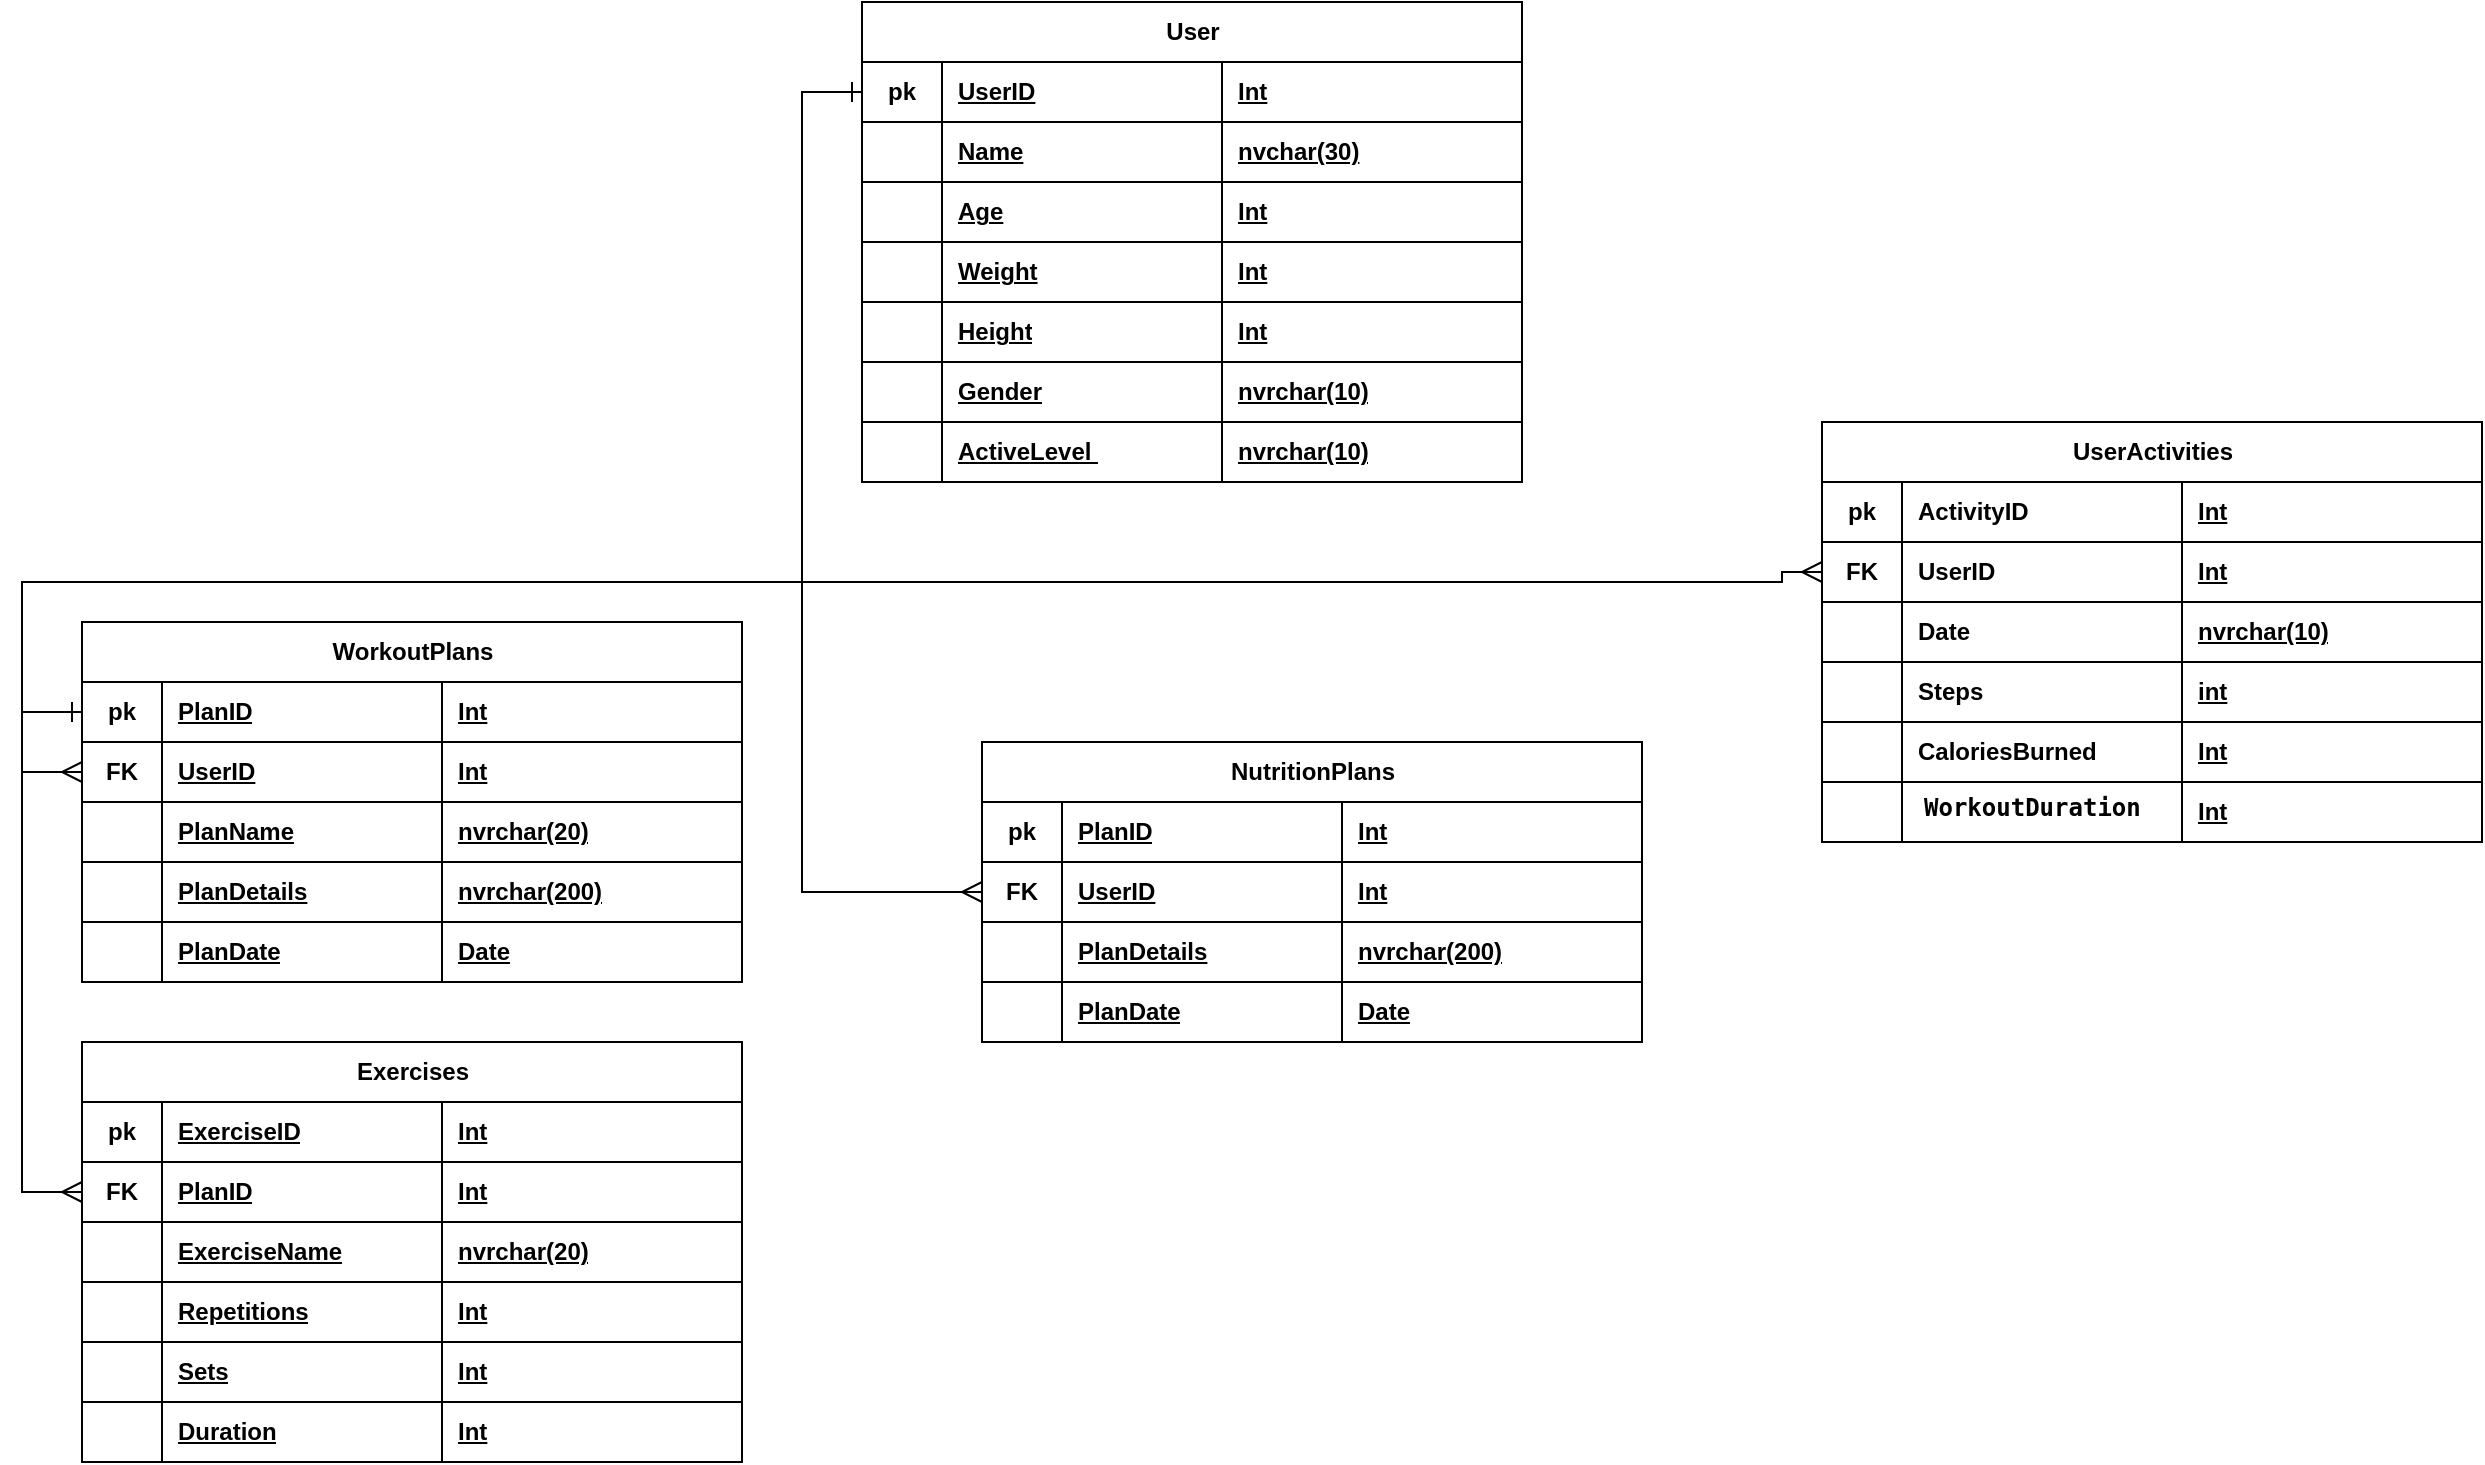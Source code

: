 <mxfile>
    <diagram id="C5RBs43oDa-KdzZeNtuy" name="Page-1">
        <mxGraphModel dx="1456" dy="2211" grid="1" gridSize="10" guides="1" tooltips="1" connect="1" arrows="1" fold="1" page="1" pageScale="1" pageWidth="827" pageHeight="1169" math="0" shadow="0">
            <root>
                <mxCell id="WIyWlLk6GJQsqaUBKTNV-0"/>
                <mxCell id="WIyWlLk6GJQsqaUBKTNV-1" parent="WIyWlLk6GJQsqaUBKTNV-0"/>
                <mxCell id="Eac1GSM68-FfHWnfCQFV-0" value="User" style="shape=table;startSize=30;container=1;collapsible=1;childLayout=tableLayout;fixedRows=1;rowLines=0;fontStyle=1;align=center;resizeLast=1;html=1;" parent="WIyWlLk6GJQsqaUBKTNV-1" vertex="1">
                    <mxGeometry x="510" y="-940" width="330" height="240" as="geometry"/>
                </mxCell>
                <mxCell id="Eac1GSM68-FfHWnfCQFV-1" value="" style="shape=tableRow;horizontal=0;startSize=0;swimlaneHead=0;swimlaneBody=0;fillColor=none;collapsible=0;dropTarget=0;points=[[0,0.5],[1,0.5]];portConstraint=eastwest;top=0;left=0;right=0;bottom=1;" parent="Eac1GSM68-FfHWnfCQFV-0" vertex="1">
                    <mxGeometry y="30" width="330" height="30" as="geometry"/>
                </mxCell>
                <mxCell id="Eac1GSM68-FfHWnfCQFV-2" value="pk" style="shape=partialRectangle;connectable=0;fillColor=none;top=0;left=0;bottom=0;right=0;fontStyle=1;overflow=hidden;whiteSpace=wrap;html=1;" parent="Eac1GSM68-FfHWnfCQFV-1" vertex="1">
                    <mxGeometry width="40.0" height="30" as="geometry">
                        <mxRectangle width="40.0" height="30" as="alternateBounds"/>
                    </mxGeometry>
                </mxCell>
                <mxCell id="Eac1GSM68-FfHWnfCQFV-3" value="UserID" style="shape=partialRectangle;connectable=0;fillColor=none;top=0;left=0;bottom=0;right=0;align=left;spacingLeft=6;fontStyle=5;overflow=hidden;whiteSpace=wrap;html=1;" parent="Eac1GSM68-FfHWnfCQFV-1" vertex="1">
                    <mxGeometry x="40.0" width="140.0" height="30" as="geometry">
                        <mxRectangle width="140.0" height="30" as="alternateBounds"/>
                    </mxGeometry>
                </mxCell>
                <mxCell id="Eac1GSM68-FfHWnfCQFV-4" value="Int" style="shape=partialRectangle;connectable=0;fillColor=none;top=0;left=0;bottom=0;right=0;align=left;spacingLeft=6;fontStyle=5;overflow=hidden;whiteSpace=wrap;html=1;" parent="Eac1GSM68-FfHWnfCQFV-1" vertex="1">
                    <mxGeometry x="180" width="150" height="30" as="geometry">
                        <mxRectangle width="150" height="30" as="alternateBounds"/>
                    </mxGeometry>
                </mxCell>
                <mxCell id="Eac1GSM68-FfHWnfCQFV-5" style="shape=tableRow;horizontal=0;startSize=0;swimlaneHead=0;swimlaneBody=0;fillColor=none;collapsible=0;dropTarget=0;points=[[0,0.5],[1,0.5]];portConstraint=eastwest;top=0;left=0;right=0;bottom=1;" parent="Eac1GSM68-FfHWnfCQFV-0" vertex="1">
                    <mxGeometry y="60" width="330" height="30" as="geometry"/>
                </mxCell>
                <mxCell id="Eac1GSM68-FfHWnfCQFV-6" style="shape=partialRectangle;connectable=0;fillColor=none;top=0;left=0;bottom=0;right=0;fontStyle=1;overflow=hidden;whiteSpace=wrap;html=1;" parent="Eac1GSM68-FfHWnfCQFV-5" vertex="1">
                    <mxGeometry width="40.0" height="30" as="geometry">
                        <mxRectangle width="40.0" height="30" as="alternateBounds"/>
                    </mxGeometry>
                </mxCell>
                <mxCell id="Eac1GSM68-FfHWnfCQFV-7" value="Name" style="shape=partialRectangle;connectable=0;fillColor=none;top=0;left=0;bottom=0;right=0;align=left;spacingLeft=6;fontStyle=5;overflow=hidden;whiteSpace=wrap;html=1;" parent="Eac1GSM68-FfHWnfCQFV-5" vertex="1">
                    <mxGeometry x="40.0" width="140.0" height="30" as="geometry">
                        <mxRectangle width="140.0" height="30" as="alternateBounds"/>
                    </mxGeometry>
                </mxCell>
                <mxCell id="Eac1GSM68-FfHWnfCQFV-8" value="nvchar(30)" style="shape=partialRectangle;connectable=0;fillColor=none;top=0;left=0;bottom=0;right=0;align=left;spacingLeft=6;fontStyle=5;overflow=hidden;whiteSpace=wrap;html=1;" parent="Eac1GSM68-FfHWnfCQFV-5" vertex="1">
                    <mxGeometry x="180" width="150" height="30" as="geometry">
                        <mxRectangle width="150" height="30" as="alternateBounds"/>
                    </mxGeometry>
                </mxCell>
                <mxCell id="Eac1GSM68-FfHWnfCQFV-9" style="shape=tableRow;horizontal=0;startSize=0;swimlaneHead=0;swimlaneBody=0;fillColor=none;collapsible=0;dropTarget=0;points=[[0,0.5],[1,0.5]];portConstraint=eastwest;top=0;left=0;right=0;bottom=1;" parent="Eac1GSM68-FfHWnfCQFV-0" vertex="1">
                    <mxGeometry y="90" width="330" height="30" as="geometry"/>
                </mxCell>
                <mxCell id="Eac1GSM68-FfHWnfCQFV-10" style="shape=partialRectangle;connectable=0;fillColor=none;top=0;left=0;bottom=0;right=0;fontStyle=1;overflow=hidden;whiteSpace=wrap;html=1;" parent="Eac1GSM68-FfHWnfCQFV-9" vertex="1">
                    <mxGeometry width="40.0" height="30" as="geometry">
                        <mxRectangle width="40.0" height="30" as="alternateBounds"/>
                    </mxGeometry>
                </mxCell>
                <mxCell id="Eac1GSM68-FfHWnfCQFV-11" value="Age" style="shape=partialRectangle;connectable=0;fillColor=none;top=0;left=0;bottom=0;right=0;align=left;spacingLeft=6;fontStyle=5;overflow=hidden;whiteSpace=wrap;html=1;" parent="Eac1GSM68-FfHWnfCQFV-9" vertex="1">
                    <mxGeometry x="40.0" width="140.0" height="30" as="geometry">
                        <mxRectangle width="140.0" height="30" as="alternateBounds"/>
                    </mxGeometry>
                </mxCell>
                <mxCell id="Eac1GSM68-FfHWnfCQFV-12" value="Int" style="shape=partialRectangle;connectable=0;fillColor=none;top=0;left=0;bottom=0;right=0;align=left;spacingLeft=6;fontStyle=5;overflow=hidden;whiteSpace=wrap;html=1;" parent="Eac1GSM68-FfHWnfCQFV-9" vertex="1">
                    <mxGeometry x="180" width="150" height="30" as="geometry">
                        <mxRectangle width="150" height="30" as="alternateBounds"/>
                    </mxGeometry>
                </mxCell>
                <mxCell id="Eac1GSM68-FfHWnfCQFV-13" style="shape=tableRow;horizontal=0;startSize=0;swimlaneHead=0;swimlaneBody=0;fillColor=none;collapsible=0;dropTarget=0;points=[[0,0.5],[1,0.5]];portConstraint=eastwest;top=0;left=0;right=0;bottom=1;" parent="Eac1GSM68-FfHWnfCQFV-0" vertex="1">
                    <mxGeometry y="120" width="330" height="30" as="geometry"/>
                </mxCell>
                <mxCell id="Eac1GSM68-FfHWnfCQFV-14" style="shape=partialRectangle;connectable=0;fillColor=none;top=0;left=0;bottom=0;right=0;fontStyle=1;overflow=hidden;whiteSpace=wrap;html=1;" parent="Eac1GSM68-FfHWnfCQFV-13" vertex="1">
                    <mxGeometry width="40.0" height="30" as="geometry">
                        <mxRectangle width="40.0" height="30" as="alternateBounds"/>
                    </mxGeometry>
                </mxCell>
                <mxCell id="Eac1GSM68-FfHWnfCQFV-15" value="Weight" style="shape=partialRectangle;connectable=0;fillColor=none;top=0;left=0;bottom=0;right=0;align=left;spacingLeft=6;fontStyle=5;overflow=hidden;whiteSpace=wrap;html=1;" parent="Eac1GSM68-FfHWnfCQFV-13" vertex="1">
                    <mxGeometry x="40.0" width="140.0" height="30" as="geometry">
                        <mxRectangle width="140.0" height="30" as="alternateBounds"/>
                    </mxGeometry>
                </mxCell>
                <mxCell id="Eac1GSM68-FfHWnfCQFV-16" value="Int" style="shape=partialRectangle;connectable=0;fillColor=none;top=0;left=0;bottom=0;right=0;align=left;spacingLeft=6;fontStyle=5;overflow=hidden;whiteSpace=wrap;html=1;" parent="Eac1GSM68-FfHWnfCQFV-13" vertex="1">
                    <mxGeometry x="180" width="150" height="30" as="geometry">
                        <mxRectangle width="150" height="30" as="alternateBounds"/>
                    </mxGeometry>
                </mxCell>
                <mxCell id="Eac1GSM68-FfHWnfCQFV-17" style="shape=tableRow;horizontal=0;startSize=0;swimlaneHead=0;swimlaneBody=0;fillColor=none;collapsible=0;dropTarget=0;points=[[0,0.5],[1,0.5]];portConstraint=eastwest;top=0;left=0;right=0;bottom=1;" parent="Eac1GSM68-FfHWnfCQFV-0" vertex="1">
                    <mxGeometry y="150" width="330" height="30" as="geometry"/>
                </mxCell>
                <mxCell id="Eac1GSM68-FfHWnfCQFV-18" style="shape=partialRectangle;connectable=0;fillColor=none;top=0;left=0;bottom=0;right=0;fontStyle=1;overflow=hidden;whiteSpace=wrap;html=1;" parent="Eac1GSM68-FfHWnfCQFV-17" vertex="1">
                    <mxGeometry width="40.0" height="30" as="geometry">
                        <mxRectangle width="40.0" height="30" as="alternateBounds"/>
                    </mxGeometry>
                </mxCell>
                <mxCell id="Eac1GSM68-FfHWnfCQFV-19" value="Height" style="shape=partialRectangle;connectable=0;fillColor=none;top=0;left=0;bottom=0;right=0;align=left;spacingLeft=6;fontStyle=5;overflow=hidden;whiteSpace=wrap;html=1;" parent="Eac1GSM68-FfHWnfCQFV-17" vertex="1">
                    <mxGeometry x="40.0" width="140.0" height="30" as="geometry">
                        <mxRectangle width="140.0" height="30" as="alternateBounds"/>
                    </mxGeometry>
                </mxCell>
                <mxCell id="Eac1GSM68-FfHWnfCQFV-20" value="Int" style="shape=partialRectangle;connectable=0;fillColor=none;top=0;left=0;bottom=0;right=0;align=left;spacingLeft=6;fontStyle=5;overflow=hidden;whiteSpace=wrap;html=1;" parent="Eac1GSM68-FfHWnfCQFV-17" vertex="1">
                    <mxGeometry x="180" width="150" height="30" as="geometry">
                        <mxRectangle width="150" height="30" as="alternateBounds"/>
                    </mxGeometry>
                </mxCell>
                <mxCell id="Eac1GSM68-FfHWnfCQFV-21" style="shape=tableRow;horizontal=0;startSize=0;swimlaneHead=0;swimlaneBody=0;fillColor=none;collapsible=0;dropTarget=0;points=[[0,0.5],[1,0.5]];portConstraint=eastwest;top=0;left=0;right=0;bottom=1;" parent="Eac1GSM68-FfHWnfCQFV-0" vertex="1">
                    <mxGeometry y="180" width="330" height="30" as="geometry"/>
                </mxCell>
                <mxCell id="Eac1GSM68-FfHWnfCQFV-22" style="shape=partialRectangle;connectable=0;fillColor=none;top=0;left=0;bottom=0;right=0;fontStyle=1;overflow=hidden;whiteSpace=wrap;html=1;" parent="Eac1GSM68-FfHWnfCQFV-21" vertex="1">
                    <mxGeometry width="40.0" height="30" as="geometry">
                        <mxRectangle width="40.0" height="30" as="alternateBounds"/>
                    </mxGeometry>
                </mxCell>
                <mxCell id="Eac1GSM68-FfHWnfCQFV-23" value="Gender" style="shape=partialRectangle;connectable=0;fillColor=none;top=0;left=0;bottom=0;right=0;align=left;spacingLeft=6;fontStyle=5;overflow=hidden;whiteSpace=wrap;html=1;" parent="Eac1GSM68-FfHWnfCQFV-21" vertex="1">
                    <mxGeometry x="40.0" width="140.0" height="30" as="geometry">
                        <mxRectangle width="140.0" height="30" as="alternateBounds"/>
                    </mxGeometry>
                </mxCell>
                <mxCell id="Eac1GSM68-FfHWnfCQFV-24" value="nvrchar(10)" style="shape=partialRectangle;connectable=0;fillColor=none;top=0;left=0;bottom=0;right=0;align=left;spacingLeft=6;fontStyle=5;overflow=hidden;whiteSpace=wrap;html=1;" parent="Eac1GSM68-FfHWnfCQFV-21" vertex="1">
                    <mxGeometry x="180" width="150" height="30" as="geometry">
                        <mxRectangle width="150" height="30" as="alternateBounds"/>
                    </mxGeometry>
                </mxCell>
                <mxCell id="Eac1GSM68-FfHWnfCQFV-25" style="shape=tableRow;horizontal=0;startSize=0;swimlaneHead=0;swimlaneBody=0;fillColor=none;collapsible=0;dropTarget=0;points=[[0,0.5],[1,0.5]];portConstraint=eastwest;top=0;left=0;right=0;bottom=1;" parent="Eac1GSM68-FfHWnfCQFV-0" vertex="1">
                    <mxGeometry y="210" width="330" height="30" as="geometry"/>
                </mxCell>
                <mxCell id="Eac1GSM68-FfHWnfCQFV-26" style="shape=partialRectangle;connectable=0;fillColor=none;top=0;left=0;bottom=0;right=0;fontStyle=1;overflow=hidden;whiteSpace=wrap;html=1;" parent="Eac1GSM68-FfHWnfCQFV-25" vertex="1">
                    <mxGeometry width="40.0" height="30" as="geometry">
                        <mxRectangle width="40.0" height="30" as="alternateBounds"/>
                    </mxGeometry>
                </mxCell>
                <mxCell id="Eac1GSM68-FfHWnfCQFV-27" value="ActiveLevel&amp;nbsp;" style="shape=partialRectangle;connectable=0;fillColor=none;top=0;left=0;bottom=0;right=0;align=left;spacingLeft=6;fontStyle=5;overflow=hidden;whiteSpace=wrap;html=1;" parent="Eac1GSM68-FfHWnfCQFV-25" vertex="1">
                    <mxGeometry x="40.0" width="140.0" height="30" as="geometry">
                        <mxRectangle width="140.0" height="30" as="alternateBounds"/>
                    </mxGeometry>
                </mxCell>
                <mxCell id="Eac1GSM68-FfHWnfCQFV-28" value="nvrchar(10)" style="shape=partialRectangle;connectable=0;fillColor=none;top=0;left=0;bottom=0;right=0;align=left;spacingLeft=6;fontStyle=5;overflow=hidden;whiteSpace=wrap;html=1;" parent="Eac1GSM68-FfHWnfCQFV-25" vertex="1">
                    <mxGeometry x="180" width="150" height="30" as="geometry">
                        <mxRectangle width="150" height="30" as="alternateBounds"/>
                    </mxGeometry>
                </mxCell>
                <mxCell id="Eac1GSM68-FfHWnfCQFV-29" value="WorkoutPlans" style="shape=table;startSize=30;container=1;collapsible=1;childLayout=tableLayout;fixedRows=1;rowLines=0;fontStyle=1;align=center;resizeLast=1;html=1;" parent="WIyWlLk6GJQsqaUBKTNV-1" vertex="1">
                    <mxGeometry x="120" y="-630" width="330" height="180" as="geometry"/>
                </mxCell>
                <mxCell id="Eac1GSM68-FfHWnfCQFV-30" value="" style="shape=tableRow;horizontal=0;startSize=0;swimlaneHead=0;swimlaneBody=0;fillColor=none;collapsible=0;dropTarget=0;points=[[0,0.5],[1,0.5]];portConstraint=eastwest;top=0;left=0;right=0;bottom=1;" parent="Eac1GSM68-FfHWnfCQFV-29" vertex="1">
                    <mxGeometry y="30" width="330" height="30" as="geometry"/>
                </mxCell>
                <mxCell id="Eac1GSM68-FfHWnfCQFV-31" value="pk" style="shape=partialRectangle;connectable=0;fillColor=none;top=0;left=0;bottom=0;right=0;fontStyle=1;overflow=hidden;whiteSpace=wrap;html=1;" parent="Eac1GSM68-FfHWnfCQFV-30" vertex="1">
                    <mxGeometry width="40.0" height="30" as="geometry">
                        <mxRectangle width="40.0" height="30" as="alternateBounds"/>
                    </mxGeometry>
                </mxCell>
                <mxCell id="Eac1GSM68-FfHWnfCQFV-32" value="PlanID" style="shape=partialRectangle;connectable=0;fillColor=none;top=0;left=0;bottom=0;right=0;align=left;spacingLeft=6;fontStyle=5;overflow=hidden;whiteSpace=wrap;html=1;" parent="Eac1GSM68-FfHWnfCQFV-30" vertex="1">
                    <mxGeometry x="40.0" width="140.0" height="30" as="geometry">
                        <mxRectangle width="140.0" height="30" as="alternateBounds"/>
                    </mxGeometry>
                </mxCell>
                <mxCell id="Eac1GSM68-FfHWnfCQFV-33" value="Int" style="shape=partialRectangle;connectable=0;fillColor=none;top=0;left=0;bottom=0;right=0;align=left;spacingLeft=6;fontStyle=5;overflow=hidden;whiteSpace=wrap;html=1;" parent="Eac1GSM68-FfHWnfCQFV-30" vertex="1">
                    <mxGeometry x="180" width="150" height="30" as="geometry">
                        <mxRectangle width="150" height="30" as="alternateBounds"/>
                    </mxGeometry>
                </mxCell>
                <mxCell id="Eac1GSM68-FfHWnfCQFV-34" style="shape=tableRow;horizontal=0;startSize=0;swimlaneHead=0;swimlaneBody=0;fillColor=none;collapsible=0;dropTarget=0;points=[[0,0.5],[1,0.5]];portConstraint=eastwest;top=0;left=0;right=0;bottom=1;" parent="Eac1GSM68-FfHWnfCQFV-29" vertex="1">
                    <mxGeometry y="60" width="330" height="30" as="geometry"/>
                </mxCell>
                <mxCell id="Eac1GSM68-FfHWnfCQFV-35" value="FK" style="shape=partialRectangle;connectable=0;fillColor=none;top=0;left=0;bottom=0;right=0;fontStyle=1;overflow=hidden;whiteSpace=wrap;html=1;" parent="Eac1GSM68-FfHWnfCQFV-34" vertex="1">
                    <mxGeometry width="40.0" height="30" as="geometry">
                        <mxRectangle width="40.0" height="30" as="alternateBounds"/>
                    </mxGeometry>
                </mxCell>
                <mxCell id="Eac1GSM68-FfHWnfCQFV-36" value="UserID" style="shape=partialRectangle;connectable=0;fillColor=none;top=0;left=0;bottom=0;right=0;align=left;spacingLeft=6;fontStyle=5;overflow=hidden;whiteSpace=wrap;html=1;" parent="Eac1GSM68-FfHWnfCQFV-34" vertex="1">
                    <mxGeometry x="40.0" width="140.0" height="30" as="geometry">
                        <mxRectangle width="140.0" height="30" as="alternateBounds"/>
                    </mxGeometry>
                </mxCell>
                <mxCell id="Eac1GSM68-FfHWnfCQFV-37" value="Int" style="shape=partialRectangle;connectable=0;fillColor=none;top=0;left=0;bottom=0;right=0;align=left;spacingLeft=6;fontStyle=5;overflow=hidden;whiteSpace=wrap;html=1;" parent="Eac1GSM68-FfHWnfCQFV-34" vertex="1">
                    <mxGeometry x="180" width="150" height="30" as="geometry">
                        <mxRectangle width="150" height="30" as="alternateBounds"/>
                    </mxGeometry>
                </mxCell>
                <mxCell id="Eac1GSM68-FfHWnfCQFV-38" style="shape=tableRow;horizontal=0;startSize=0;swimlaneHead=0;swimlaneBody=0;fillColor=none;collapsible=0;dropTarget=0;points=[[0,0.5],[1,0.5]];portConstraint=eastwest;top=0;left=0;right=0;bottom=1;" parent="Eac1GSM68-FfHWnfCQFV-29" vertex="1">
                    <mxGeometry y="90" width="330" height="30" as="geometry"/>
                </mxCell>
                <mxCell id="Eac1GSM68-FfHWnfCQFV-39" style="shape=partialRectangle;connectable=0;fillColor=none;top=0;left=0;bottom=0;right=0;fontStyle=1;overflow=hidden;whiteSpace=wrap;html=1;" parent="Eac1GSM68-FfHWnfCQFV-38" vertex="1">
                    <mxGeometry width="40.0" height="30" as="geometry">
                        <mxRectangle width="40.0" height="30" as="alternateBounds"/>
                    </mxGeometry>
                </mxCell>
                <mxCell id="Eac1GSM68-FfHWnfCQFV-40" value="PlanName" style="shape=partialRectangle;connectable=0;fillColor=none;top=0;left=0;bottom=0;right=0;align=left;spacingLeft=6;fontStyle=5;overflow=hidden;whiteSpace=wrap;html=1;" parent="Eac1GSM68-FfHWnfCQFV-38" vertex="1">
                    <mxGeometry x="40.0" width="140.0" height="30" as="geometry">
                        <mxRectangle width="140.0" height="30" as="alternateBounds"/>
                    </mxGeometry>
                </mxCell>
                <mxCell id="Eac1GSM68-FfHWnfCQFV-41" value="nvrchar(20)" style="shape=partialRectangle;connectable=0;fillColor=none;top=0;left=0;bottom=0;right=0;align=left;spacingLeft=6;fontStyle=5;overflow=hidden;whiteSpace=wrap;html=1;" parent="Eac1GSM68-FfHWnfCQFV-38" vertex="1">
                    <mxGeometry x="180" width="150" height="30" as="geometry">
                        <mxRectangle width="150" height="30" as="alternateBounds"/>
                    </mxGeometry>
                </mxCell>
                <mxCell id="Eac1GSM68-FfHWnfCQFV-42" style="shape=tableRow;horizontal=0;startSize=0;swimlaneHead=0;swimlaneBody=0;fillColor=none;collapsible=0;dropTarget=0;points=[[0,0.5],[1,0.5]];portConstraint=eastwest;top=0;left=0;right=0;bottom=1;" parent="Eac1GSM68-FfHWnfCQFV-29" vertex="1">
                    <mxGeometry y="120" width="330" height="30" as="geometry"/>
                </mxCell>
                <mxCell id="Eac1GSM68-FfHWnfCQFV-43" style="shape=partialRectangle;connectable=0;fillColor=none;top=0;left=0;bottom=0;right=0;fontStyle=1;overflow=hidden;whiteSpace=wrap;html=1;" parent="Eac1GSM68-FfHWnfCQFV-42" vertex="1">
                    <mxGeometry width="40.0" height="30" as="geometry">
                        <mxRectangle width="40.0" height="30" as="alternateBounds"/>
                    </mxGeometry>
                </mxCell>
                <mxCell id="Eac1GSM68-FfHWnfCQFV-44" value="PlanDetails" style="shape=partialRectangle;connectable=0;fillColor=none;top=0;left=0;bottom=0;right=0;align=left;spacingLeft=6;fontStyle=5;overflow=hidden;whiteSpace=wrap;html=1;" parent="Eac1GSM68-FfHWnfCQFV-42" vertex="1">
                    <mxGeometry x="40.0" width="140.0" height="30" as="geometry">
                        <mxRectangle width="140.0" height="30" as="alternateBounds"/>
                    </mxGeometry>
                </mxCell>
                <mxCell id="Eac1GSM68-FfHWnfCQFV-45" value="nvrchar(200)" style="shape=partialRectangle;connectable=0;fillColor=none;top=0;left=0;bottom=0;right=0;align=left;spacingLeft=6;fontStyle=5;overflow=hidden;whiteSpace=wrap;html=1;" parent="Eac1GSM68-FfHWnfCQFV-42" vertex="1">
                    <mxGeometry x="180" width="150" height="30" as="geometry">
                        <mxRectangle width="150" height="30" as="alternateBounds"/>
                    </mxGeometry>
                </mxCell>
                <mxCell id="Eac1GSM68-FfHWnfCQFV-46" style="shape=tableRow;horizontal=0;startSize=0;swimlaneHead=0;swimlaneBody=0;fillColor=none;collapsible=0;dropTarget=0;points=[[0,0.5],[1,0.5]];portConstraint=eastwest;top=0;left=0;right=0;bottom=1;" parent="Eac1GSM68-FfHWnfCQFV-29" vertex="1">
                    <mxGeometry y="150" width="330" height="30" as="geometry"/>
                </mxCell>
                <mxCell id="Eac1GSM68-FfHWnfCQFV-47" style="shape=partialRectangle;connectable=0;fillColor=none;top=0;left=0;bottom=0;right=0;fontStyle=1;overflow=hidden;whiteSpace=wrap;html=1;" parent="Eac1GSM68-FfHWnfCQFV-46" vertex="1">
                    <mxGeometry width="40.0" height="30" as="geometry">
                        <mxRectangle width="40.0" height="30" as="alternateBounds"/>
                    </mxGeometry>
                </mxCell>
                <mxCell id="Eac1GSM68-FfHWnfCQFV-48" value="PlanDate" style="shape=partialRectangle;connectable=0;fillColor=none;top=0;left=0;bottom=0;right=0;align=left;spacingLeft=6;fontStyle=5;overflow=hidden;whiteSpace=wrap;html=1;" parent="Eac1GSM68-FfHWnfCQFV-46" vertex="1">
                    <mxGeometry x="40.0" width="140.0" height="30" as="geometry">
                        <mxRectangle width="140.0" height="30" as="alternateBounds"/>
                    </mxGeometry>
                </mxCell>
                <mxCell id="Eac1GSM68-FfHWnfCQFV-49" value="Date" style="shape=partialRectangle;connectable=0;fillColor=none;top=0;left=0;bottom=0;right=0;align=left;spacingLeft=6;fontStyle=5;overflow=hidden;whiteSpace=wrap;html=1;" parent="Eac1GSM68-FfHWnfCQFV-46" vertex="1">
                    <mxGeometry x="180" width="150" height="30" as="geometry">
                        <mxRectangle width="150" height="30" as="alternateBounds"/>
                    </mxGeometry>
                </mxCell>
                <mxCell id="Eac1GSM68-FfHWnfCQFV-60" value="NutritionPlans" style="shape=table;startSize=30;container=1;collapsible=1;childLayout=tableLayout;fixedRows=1;rowLines=0;fontStyle=1;align=center;resizeLast=1;html=1;" parent="WIyWlLk6GJQsqaUBKTNV-1" vertex="1">
                    <mxGeometry x="570" y="-570" width="330" height="150" as="geometry"/>
                </mxCell>
                <mxCell id="Eac1GSM68-FfHWnfCQFV-61" value="" style="shape=tableRow;horizontal=0;startSize=0;swimlaneHead=0;swimlaneBody=0;fillColor=none;collapsible=0;dropTarget=0;points=[[0,0.5],[1,0.5]];portConstraint=eastwest;top=0;left=0;right=0;bottom=1;" parent="Eac1GSM68-FfHWnfCQFV-60" vertex="1">
                    <mxGeometry y="30" width="330" height="30" as="geometry"/>
                </mxCell>
                <mxCell id="Eac1GSM68-FfHWnfCQFV-62" value="pk" style="shape=partialRectangle;connectable=0;fillColor=none;top=0;left=0;bottom=0;right=0;fontStyle=1;overflow=hidden;whiteSpace=wrap;html=1;" parent="Eac1GSM68-FfHWnfCQFV-61" vertex="1">
                    <mxGeometry width="40.0" height="30" as="geometry">
                        <mxRectangle width="40.0" height="30" as="alternateBounds"/>
                    </mxGeometry>
                </mxCell>
                <mxCell id="Eac1GSM68-FfHWnfCQFV-63" value="PlanID" style="shape=partialRectangle;connectable=0;fillColor=none;top=0;left=0;bottom=0;right=0;align=left;spacingLeft=6;fontStyle=5;overflow=hidden;whiteSpace=wrap;html=1;" parent="Eac1GSM68-FfHWnfCQFV-61" vertex="1">
                    <mxGeometry x="40.0" width="140.0" height="30" as="geometry">
                        <mxRectangle width="140.0" height="30" as="alternateBounds"/>
                    </mxGeometry>
                </mxCell>
                <mxCell id="Eac1GSM68-FfHWnfCQFV-64" value="Int" style="shape=partialRectangle;connectable=0;fillColor=none;top=0;left=0;bottom=0;right=0;align=left;spacingLeft=6;fontStyle=5;overflow=hidden;whiteSpace=wrap;html=1;" parent="Eac1GSM68-FfHWnfCQFV-61" vertex="1">
                    <mxGeometry x="180" width="150" height="30" as="geometry">
                        <mxRectangle width="150" height="30" as="alternateBounds"/>
                    </mxGeometry>
                </mxCell>
                <mxCell id="Eac1GSM68-FfHWnfCQFV-65" style="shape=tableRow;horizontal=0;startSize=0;swimlaneHead=0;swimlaneBody=0;fillColor=none;collapsible=0;dropTarget=0;points=[[0,0.5],[1,0.5]];portConstraint=eastwest;top=0;left=0;right=0;bottom=1;" parent="Eac1GSM68-FfHWnfCQFV-60" vertex="1">
                    <mxGeometry y="60" width="330" height="30" as="geometry"/>
                </mxCell>
                <mxCell id="Eac1GSM68-FfHWnfCQFV-66" value="FK" style="shape=partialRectangle;connectable=0;fillColor=none;top=0;left=0;bottom=0;right=0;fontStyle=1;overflow=hidden;whiteSpace=wrap;html=1;" parent="Eac1GSM68-FfHWnfCQFV-65" vertex="1">
                    <mxGeometry width="40.0" height="30" as="geometry">
                        <mxRectangle width="40.0" height="30" as="alternateBounds"/>
                    </mxGeometry>
                </mxCell>
                <mxCell id="Eac1GSM68-FfHWnfCQFV-67" value="UserID" style="shape=partialRectangle;connectable=0;fillColor=none;top=0;left=0;bottom=0;right=0;align=left;spacingLeft=6;fontStyle=5;overflow=hidden;whiteSpace=wrap;html=1;" parent="Eac1GSM68-FfHWnfCQFV-65" vertex="1">
                    <mxGeometry x="40.0" width="140.0" height="30" as="geometry">
                        <mxRectangle width="140.0" height="30" as="alternateBounds"/>
                    </mxGeometry>
                </mxCell>
                <mxCell id="Eac1GSM68-FfHWnfCQFV-68" value="Int" style="shape=partialRectangle;connectable=0;fillColor=none;top=0;left=0;bottom=0;right=0;align=left;spacingLeft=6;fontStyle=5;overflow=hidden;whiteSpace=wrap;html=1;" parent="Eac1GSM68-FfHWnfCQFV-65" vertex="1">
                    <mxGeometry x="180" width="150" height="30" as="geometry">
                        <mxRectangle width="150" height="30" as="alternateBounds"/>
                    </mxGeometry>
                </mxCell>
                <mxCell id="Eac1GSM68-FfHWnfCQFV-73" style="shape=tableRow;horizontal=0;startSize=0;swimlaneHead=0;swimlaneBody=0;fillColor=none;collapsible=0;dropTarget=0;points=[[0,0.5],[1,0.5]];portConstraint=eastwest;top=0;left=0;right=0;bottom=1;" parent="Eac1GSM68-FfHWnfCQFV-60" vertex="1">
                    <mxGeometry y="90" width="330" height="30" as="geometry"/>
                </mxCell>
                <mxCell id="Eac1GSM68-FfHWnfCQFV-74" style="shape=partialRectangle;connectable=0;fillColor=none;top=0;left=0;bottom=0;right=0;fontStyle=1;overflow=hidden;whiteSpace=wrap;html=1;" parent="Eac1GSM68-FfHWnfCQFV-73" vertex="1">
                    <mxGeometry width="40.0" height="30" as="geometry">
                        <mxRectangle width="40.0" height="30" as="alternateBounds"/>
                    </mxGeometry>
                </mxCell>
                <mxCell id="Eac1GSM68-FfHWnfCQFV-75" value="PlanDetails" style="shape=partialRectangle;connectable=0;fillColor=none;top=0;left=0;bottom=0;right=0;align=left;spacingLeft=6;fontStyle=5;overflow=hidden;whiteSpace=wrap;html=1;" parent="Eac1GSM68-FfHWnfCQFV-73" vertex="1">
                    <mxGeometry x="40.0" width="140.0" height="30" as="geometry">
                        <mxRectangle width="140.0" height="30" as="alternateBounds"/>
                    </mxGeometry>
                </mxCell>
                <mxCell id="Eac1GSM68-FfHWnfCQFV-76" value="nvrchar(200)" style="shape=partialRectangle;connectable=0;fillColor=none;top=0;left=0;bottom=0;right=0;align=left;spacingLeft=6;fontStyle=5;overflow=hidden;whiteSpace=wrap;html=1;" parent="Eac1GSM68-FfHWnfCQFV-73" vertex="1">
                    <mxGeometry x="180" width="150" height="30" as="geometry">
                        <mxRectangle width="150" height="30" as="alternateBounds"/>
                    </mxGeometry>
                </mxCell>
                <mxCell id="Eac1GSM68-FfHWnfCQFV-77" style="shape=tableRow;horizontal=0;startSize=0;swimlaneHead=0;swimlaneBody=0;fillColor=none;collapsible=0;dropTarget=0;points=[[0,0.5],[1,0.5]];portConstraint=eastwest;top=0;left=0;right=0;bottom=1;" parent="Eac1GSM68-FfHWnfCQFV-60" vertex="1">
                    <mxGeometry y="120" width="330" height="30" as="geometry"/>
                </mxCell>
                <mxCell id="Eac1GSM68-FfHWnfCQFV-78" style="shape=partialRectangle;connectable=0;fillColor=none;top=0;left=0;bottom=0;right=0;fontStyle=1;overflow=hidden;whiteSpace=wrap;html=1;" parent="Eac1GSM68-FfHWnfCQFV-77" vertex="1">
                    <mxGeometry width="40.0" height="30" as="geometry">
                        <mxRectangle width="40.0" height="30" as="alternateBounds"/>
                    </mxGeometry>
                </mxCell>
                <mxCell id="Eac1GSM68-FfHWnfCQFV-79" value="PlanDate" style="shape=partialRectangle;connectable=0;fillColor=none;top=0;left=0;bottom=0;right=0;align=left;spacingLeft=6;fontStyle=5;overflow=hidden;whiteSpace=wrap;html=1;" parent="Eac1GSM68-FfHWnfCQFV-77" vertex="1">
                    <mxGeometry x="40.0" width="140.0" height="30" as="geometry">
                        <mxRectangle width="140.0" height="30" as="alternateBounds"/>
                    </mxGeometry>
                </mxCell>
                <mxCell id="Eac1GSM68-FfHWnfCQFV-80" value="Date" style="shape=partialRectangle;connectable=0;fillColor=none;top=0;left=0;bottom=0;right=0;align=left;spacingLeft=6;fontStyle=5;overflow=hidden;whiteSpace=wrap;html=1;" parent="Eac1GSM68-FfHWnfCQFV-77" vertex="1">
                    <mxGeometry x="180" width="150" height="30" as="geometry">
                        <mxRectangle width="150" height="30" as="alternateBounds"/>
                    </mxGeometry>
                </mxCell>
                <mxCell id="Eac1GSM68-FfHWnfCQFV-81" value="UserActivities" style="shape=table;startSize=30;container=1;collapsible=1;childLayout=tableLayout;fixedRows=1;rowLines=0;fontStyle=1;align=center;resizeLast=1;html=1;" parent="WIyWlLk6GJQsqaUBKTNV-1" vertex="1">
                    <mxGeometry x="990" y="-730" width="330" height="210" as="geometry"/>
                </mxCell>
                <mxCell id="Eac1GSM68-FfHWnfCQFV-82" value="" style="shape=tableRow;horizontal=0;startSize=0;swimlaneHead=0;swimlaneBody=0;fillColor=none;collapsible=0;dropTarget=0;points=[[0,0.5],[1,0.5]];portConstraint=eastwest;top=0;left=0;right=0;bottom=1;" parent="Eac1GSM68-FfHWnfCQFV-81" vertex="1">
                    <mxGeometry y="30" width="330" height="30" as="geometry"/>
                </mxCell>
                <mxCell id="Eac1GSM68-FfHWnfCQFV-83" value="pk" style="shape=partialRectangle;connectable=0;fillColor=none;top=0;left=0;bottom=0;right=0;fontStyle=1;overflow=hidden;whiteSpace=wrap;html=1;" parent="Eac1GSM68-FfHWnfCQFV-82" vertex="1">
                    <mxGeometry width="40.0" height="30" as="geometry">
                        <mxRectangle width="40.0" height="30" as="alternateBounds"/>
                    </mxGeometry>
                </mxCell>
                <mxCell id="Eac1GSM68-FfHWnfCQFV-84" value="ActivityID" style="shape=partialRectangle;connectable=0;fillColor=none;top=0;left=0;bottom=0;right=0;align=left;spacingLeft=6;fontStyle=1;overflow=hidden;whiteSpace=wrap;html=1;" parent="Eac1GSM68-FfHWnfCQFV-82" vertex="1">
                    <mxGeometry x="40.0" width="140.0" height="30" as="geometry">
                        <mxRectangle width="140.0" height="30" as="alternateBounds"/>
                    </mxGeometry>
                </mxCell>
                <mxCell id="Eac1GSM68-FfHWnfCQFV-85" value="Int" style="shape=partialRectangle;connectable=0;fillColor=none;top=0;left=0;bottom=0;right=0;align=left;spacingLeft=6;fontStyle=5;overflow=hidden;whiteSpace=wrap;html=1;" parent="Eac1GSM68-FfHWnfCQFV-82" vertex="1">
                    <mxGeometry x="180" width="150" height="30" as="geometry">
                        <mxRectangle width="150" height="30" as="alternateBounds"/>
                    </mxGeometry>
                </mxCell>
                <mxCell id="Eac1GSM68-FfHWnfCQFV-86" style="shape=tableRow;horizontal=0;startSize=0;swimlaneHead=0;swimlaneBody=0;fillColor=none;collapsible=0;dropTarget=0;points=[[0,0.5],[1,0.5]];portConstraint=eastwest;top=0;left=0;right=0;bottom=1;" parent="Eac1GSM68-FfHWnfCQFV-81" vertex="1">
                    <mxGeometry y="60" width="330" height="30" as="geometry"/>
                </mxCell>
                <mxCell id="Eac1GSM68-FfHWnfCQFV-87" value="FK" style="shape=partialRectangle;connectable=0;fillColor=none;top=0;left=0;bottom=0;right=0;fontStyle=1;overflow=hidden;whiteSpace=wrap;html=1;" parent="Eac1GSM68-FfHWnfCQFV-86" vertex="1">
                    <mxGeometry width="40.0" height="30" as="geometry">
                        <mxRectangle width="40.0" height="30" as="alternateBounds"/>
                    </mxGeometry>
                </mxCell>
                <mxCell id="Eac1GSM68-FfHWnfCQFV-88" value="UserID" style="shape=partialRectangle;connectable=0;fillColor=none;top=0;left=0;bottom=0;right=0;align=left;spacingLeft=6;fontStyle=1;overflow=hidden;whiteSpace=wrap;html=1;" parent="Eac1GSM68-FfHWnfCQFV-86" vertex="1">
                    <mxGeometry x="40.0" width="140.0" height="30" as="geometry">
                        <mxRectangle width="140.0" height="30" as="alternateBounds"/>
                    </mxGeometry>
                </mxCell>
                <mxCell id="Eac1GSM68-FfHWnfCQFV-89" value="Int" style="shape=partialRectangle;connectable=0;fillColor=none;top=0;left=0;bottom=0;right=0;align=left;spacingLeft=6;fontStyle=5;overflow=hidden;whiteSpace=wrap;html=1;" parent="Eac1GSM68-FfHWnfCQFV-86" vertex="1">
                    <mxGeometry x="180" width="150" height="30" as="geometry">
                        <mxRectangle width="150" height="30" as="alternateBounds"/>
                    </mxGeometry>
                </mxCell>
                <mxCell id="Eac1GSM68-FfHWnfCQFV-94" style="shape=tableRow;horizontal=0;startSize=0;swimlaneHead=0;swimlaneBody=0;fillColor=none;collapsible=0;dropTarget=0;points=[[0,0.5],[1,0.5]];portConstraint=eastwest;top=0;left=0;right=0;bottom=1;" parent="Eac1GSM68-FfHWnfCQFV-81" vertex="1">
                    <mxGeometry y="90" width="330" height="30" as="geometry"/>
                </mxCell>
                <mxCell id="Eac1GSM68-FfHWnfCQFV-95" style="shape=partialRectangle;connectable=0;fillColor=none;top=0;left=0;bottom=0;right=0;fontStyle=1;overflow=hidden;whiteSpace=wrap;html=1;" parent="Eac1GSM68-FfHWnfCQFV-94" vertex="1">
                    <mxGeometry width="40.0" height="30" as="geometry">
                        <mxRectangle width="40.0" height="30" as="alternateBounds"/>
                    </mxGeometry>
                </mxCell>
                <mxCell id="Eac1GSM68-FfHWnfCQFV-96" value="Date" style="shape=partialRectangle;connectable=0;fillColor=none;top=0;left=0;bottom=0;right=0;align=left;spacingLeft=6;fontStyle=1;overflow=hidden;whiteSpace=wrap;html=1;" parent="Eac1GSM68-FfHWnfCQFV-94" vertex="1">
                    <mxGeometry x="40.0" width="140.0" height="30" as="geometry">
                        <mxRectangle width="140.0" height="30" as="alternateBounds"/>
                    </mxGeometry>
                </mxCell>
                <mxCell id="Eac1GSM68-FfHWnfCQFV-97" value="nvrchar(10)" style="shape=partialRectangle;connectable=0;fillColor=none;top=0;left=0;bottom=0;right=0;align=left;spacingLeft=6;fontStyle=5;overflow=hidden;whiteSpace=wrap;html=1;" parent="Eac1GSM68-FfHWnfCQFV-94" vertex="1">
                    <mxGeometry x="180" width="150" height="30" as="geometry">
                        <mxRectangle width="150" height="30" as="alternateBounds"/>
                    </mxGeometry>
                </mxCell>
                <mxCell id="Eac1GSM68-FfHWnfCQFV-98" style="shape=tableRow;horizontal=0;startSize=0;swimlaneHead=0;swimlaneBody=0;fillColor=none;collapsible=0;dropTarget=0;points=[[0,0.5],[1,0.5]];portConstraint=eastwest;top=0;left=0;right=0;bottom=1;" parent="Eac1GSM68-FfHWnfCQFV-81" vertex="1">
                    <mxGeometry y="120" width="330" height="30" as="geometry"/>
                </mxCell>
                <mxCell id="Eac1GSM68-FfHWnfCQFV-99" style="shape=partialRectangle;connectable=0;fillColor=none;top=0;left=0;bottom=0;right=0;fontStyle=1;overflow=hidden;whiteSpace=wrap;html=1;" parent="Eac1GSM68-FfHWnfCQFV-98" vertex="1">
                    <mxGeometry width="40.0" height="30" as="geometry">
                        <mxRectangle width="40.0" height="30" as="alternateBounds"/>
                    </mxGeometry>
                </mxCell>
                <mxCell id="Eac1GSM68-FfHWnfCQFV-100" value="Steps" style="shape=partialRectangle;connectable=0;fillColor=none;top=0;left=0;bottom=0;right=0;align=left;spacingLeft=6;fontStyle=1;overflow=hidden;whiteSpace=wrap;html=1;" parent="Eac1GSM68-FfHWnfCQFV-98" vertex="1">
                    <mxGeometry x="40.0" width="140.0" height="30" as="geometry">
                        <mxRectangle width="140.0" height="30" as="alternateBounds"/>
                    </mxGeometry>
                </mxCell>
                <mxCell id="Eac1GSM68-FfHWnfCQFV-101" value="int" style="shape=partialRectangle;connectable=0;fillColor=none;top=0;left=0;bottom=0;right=0;align=left;spacingLeft=6;fontStyle=5;overflow=hidden;whiteSpace=wrap;html=1;" parent="Eac1GSM68-FfHWnfCQFV-98" vertex="1">
                    <mxGeometry x="180" width="150" height="30" as="geometry">
                        <mxRectangle width="150" height="30" as="alternateBounds"/>
                    </mxGeometry>
                </mxCell>
                <mxCell id="Eac1GSM68-FfHWnfCQFV-102" style="shape=tableRow;horizontal=0;startSize=0;swimlaneHead=0;swimlaneBody=0;fillColor=none;collapsible=0;dropTarget=0;points=[[0,0.5],[1,0.5]];portConstraint=eastwest;top=0;left=0;right=0;bottom=1;" parent="Eac1GSM68-FfHWnfCQFV-81" vertex="1">
                    <mxGeometry y="150" width="330" height="30" as="geometry"/>
                </mxCell>
                <mxCell id="Eac1GSM68-FfHWnfCQFV-103" style="shape=partialRectangle;connectable=0;fillColor=none;top=0;left=0;bottom=0;right=0;fontStyle=1;overflow=hidden;whiteSpace=wrap;html=1;" parent="Eac1GSM68-FfHWnfCQFV-102" vertex="1">
                    <mxGeometry width="40.0" height="30" as="geometry">
                        <mxRectangle width="40.0" height="30" as="alternateBounds"/>
                    </mxGeometry>
                </mxCell>
                <mxCell id="Eac1GSM68-FfHWnfCQFV-104" value="CaloriesBurned" style="shape=partialRectangle;connectable=0;fillColor=none;top=0;left=0;bottom=0;right=0;align=left;spacingLeft=6;fontStyle=1;overflow=hidden;whiteSpace=wrap;html=1;" parent="Eac1GSM68-FfHWnfCQFV-102" vertex="1">
                    <mxGeometry x="40.0" width="140.0" height="30" as="geometry">
                        <mxRectangle width="140.0" height="30" as="alternateBounds"/>
                    </mxGeometry>
                </mxCell>
                <mxCell id="Eac1GSM68-FfHWnfCQFV-105" value="Int" style="shape=partialRectangle;connectable=0;fillColor=none;top=0;left=0;bottom=0;right=0;align=left;spacingLeft=6;fontStyle=5;overflow=hidden;whiteSpace=wrap;html=1;" parent="Eac1GSM68-FfHWnfCQFV-102" vertex="1">
                    <mxGeometry x="180" width="150" height="30" as="geometry">
                        <mxRectangle width="150" height="30" as="alternateBounds"/>
                    </mxGeometry>
                </mxCell>
                <mxCell id="Eac1GSM68-FfHWnfCQFV-106" style="shape=tableRow;horizontal=0;startSize=0;swimlaneHead=0;swimlaneBody=0;fillColor=none;collapsible=0;dropTarget=0;points=[[0,0.5],[1,0.5]];portConstraint=eastwest;top=0;left=0;right=0;bottom=1;" parent="Eac1GSM68-FfHWnfCQFV-81" vertex="1">
                    <mxGeometry y="180" width="330" height="30" as="geometry"/>
                </mxCell>
                <mxCell id="Eac1GSM68-FfHWnfCQFV-107" style="shape=partialRectangle;connectable=0;fillColor=none;top=0;left=0;bottom=0;right=0;fontStyle=1;overflow=hidden;whiteSpace=wrap;html=1;" parent="Eac1GSM68-FfHWnfCQFV-106" vertex="1">
                    <mxGeometry width="40.0" height="30" as="geometry">
                        <mxRectangle width="40.0" height="30" as="alternateBounds"/>
                    </mxGeometry>
                </mxCell>
                <mxCell id="Eac1GSM68-FfHWnfCQFV-108" value="&lt;table&gt;&lt;tbody&gt;&lt;tr&gt;&lt;td&gt;&lt;code data-end=&quot;2359&quot; data-start=&quot;2342&quot;&gt;WorkoutDuration&lt;/code&gt;&lt;/td&gt;&lt;/tr&gt;&lt;/tbody&gt;&lt;/table&gt;&lt;table&gt;&lt;tbody&gt;&lt;tr&gt;&lt;td&gt;&lt;/td&gt;&lt;/tr&gt;&lt;/tbody&gt;&lt;/table&gt;" style="shape=partialRectangle;connectable=0;fillColor=none;top=0;left=0;bottom=0;right=0;align=left;spacingLeft=6;fontStyle=1;overflow=hidden;whiteSpace=wrap;html=1;" parent="Eac1GSM68-FfHWnfCQFV-106" vertex="1">
                    <mxGeometry x="40.0" width="140.0" height="30" as="geometry">
                        <mxRectangle width="140.0" height="30" as="alternateBounds"/>
                    </mxGeometry>
                </mxCell>
                <mxCell id="Eac1GSM68-FfHWnfCQFV-109" value="Int" style="shape=partialRectangle;connectable=0;fillColor=none;top=0;left=0;bottom=0;right=0;align=left;spacingLeft=6;fontStyle=5;overflow=hidden;whiteSpace=wrap;html=1;" parent="Eac1GSM68-FfHWnfCQFV-106" vertex="1">
                    <mxGeometry x="180" width="150" height="30" as="geometry">
                        <mxRectangle width="150" height="30" as="alternateBounds"/>
                    </mxGeometry>
                </mxCell>
                <mxCell id="Eac1GSM68-FfHWnfCQFV-117" value="" style="edgeStyle=segmentEdgeStyle;endArrow=ERmany;html=1;curved=0;rounded=0;endSize=8;startSize=8;entryX=0;entryY=0.5;entryDx=0;entryDy=0;exitX=0;exitY=0.5;exitDx=0;exitDy=0;endFill=0;startArrow=ERone;startFill=0;" parent="WIyWlLk6GJQsqaUBKTNV-1" source="Eac1GSM68-FfHWnfCQFV-1" target="Eac1GSM68-FfHWnfCQFV-86" edge="1">
                    <mxGeometry width="50" height="50" relative="1" as="geometry">
                        <mxPoint x="480" y="-890" as="sourcePoint"/>
                        <mxPoint x="600" y="-700" as="targetPoint"/>
                        <Array as="points">
                            <mxPoint x="480" y="-895"/>
                            <mxPoint x="480" y="-650"/>
                            <mxPoint x="970" y="-650"/>
                        </Array>
                    </mxGeometry>
                </mxCell>
                <mxCell id="Eac1GSM68-FfHWnfCQFV-118" value="" style="edgeStyle=segmentEdgeStyle;endArrow=ERmany;html=1;curved=0;rounded=0;endSize=8;startSize=8;exitX=0;exitY=0.5;exitDx=0;exitDy=0;entryX=0;entryY=0.5;entryDx=0;entryDy=0;endFill=0;startArrow=ERone;startFill=0;" parent="WIyWlLk6GJQsqaUBKTNV-1" source="Eac1GSM68-FfHWnfCQFV-1" target="Eac1GSM68-FfHWnfCQFV-34" edge="1">
                    <mxGeometry width="50" height="50" relative="1" as="geometry">
                        <mxPoint x="260" y="-730" as="sourcePoint"/>
                        <mxPoint x="310" y="-780" as="targetPoint"/>
                        <Array as="points">
                            <mxPoint x="480" y="-895"/>
                            <mxPoint x="480" y="-650"/>
                            <mxPoint x="90" y="-650"/>
                            <mxPoint x="90" y="-555"/>
                        </Array>
                    </mxGeometry>
                </mxCell>
                <mxCell id="Eac1GSM68-FfHWnfCQFV-120" value="" style="edgeStyle=segmentEdgeStyle;endArrow=ERmany;html=1;curved=0;rounded=0;endSize=8;startSize=8;exitX=0;exitY=0.5;exitDx=0;exitDy=0;entryX=0;entryY=0.5;entryDx=0;entryDy=0;endFill=0;startArrow=ERone;startFill=0;" parent="WIyWlLk6GJQsqaUBKTNV-1" source="Eac1GSM68-FfHWnfCQFV-1" target="Eac1GSM68-FfHWnfCQFV-65" edge="1">
                    <mxGeometry width="50" height="50" relative="1" as="geometry">
                        <mxPoint x="210" y="-660" as="sourcePoint"/>
                        <mxPoint x="260" y="-710" as="targetPoint"/>
                        <Array as="points">
                            <mxPoint x="480" y="-895"/>
                            <mxPoint x="480" y="-495"/>
                        </Array>
                    </mxGeometry>
                </mxCell>
                <mxCell id="K2Y4nYL0A6Ms-SQtdFiU-0" value="Exercises" style="shape=table;startSize=30;container=1;collapsible=1;childLayout=tableLayout;fixedRows=1;rowLines=0;fontStyle=1;align=center;resizeLast=1;html=1;" parent="WIyWlLk6GJQsqaUBKTNV-1" vertex="1">
                    <mxGeometry x="120" y="-420" width="330" height="210" as="geometry"/>
                </mxCell>
                <mxCell id="K2Y4nYL0A6Ms-SQtdFiU-1" value="" style="shape=tableRow;horizontal=0;startSize=0;swimlaneHead=0;swimlaneBody=0;fillColor=none;collapsible=0;dropTarget=0;points=[[0,0.5],[1,0.5]];portConstraint=eastwest;top=0;left=0;right=0;bottom=1;" parent="K2Y4nYL0A6Ms-SQtdFiU-0" vertex="1">
                    <mxGeometry y="30" width="330" height="30" as="geometry"/>
                </mxCell>
                <mxCell id="K2Y4nYL0A6Ms-SQtdFiU-2" value="pk" style="shape=partialRectangle;connectable=0;fillColor=none;top=0;left=0;bottom=0;right=0;fontStyle=1;overflow=hidden;whiteSpace=wrap;html=1;" parent="K2Y4nYL0A6Ms-SQtdFiU-1" vertex="1">
                    <mxGeometry width="40.0" height="30" as="geometry">
                        <mxRectangle width="40.0" height="30" as="alternateBounds"/>
                    </mxGeometry>
                </mxCell>
                <mxCell id="K2Y4nYL0A6Ms-SQtdFiU-3" value="ExerciseID" style="shape=partialRectangle;connectable=0;fillColor=none;top=0;left=0;bottom=0;right=0;align=left;spacingLeft=6;fontStyle=5;overflow=hidden;whiteSpace=wrap;html=1;" parent="K2Y4nYL0A6Ms-SQtdFiU-1" vertex="1">
                    <mxGeometry x="40.0" width="140.0" height="30" as="geometry">
                        <mxRectangle width="140.0" height="30" as="alternateBounds"/>
                    </mxGeometry>
                </mxCell>
                <mxCell id="K2Y4nYL0A6Ms-SQtdFiU-4" value="Int" style="shape=partialRectangle;connectable=0;fillColor=none;top=0;left=0;bottom=0;right=0;align=left;spacingLeft=6;fontStyle=5;overflow=hidden;whiteSpace=wrap;html=1;" parent="K2Y4nYL0A6Ms-SQtdFiU-1" vertex="1">
                    <mxGeometry x="180" width="150" height="30" as="geometry">
                        <mxRectangle width="150" height="30" as="alternateBounds"/>
                    </mxGeometry>
                </mxCell>
                <mxCell id="K2Y4nYL0A6Ms-SQtdFiU-5" style="shape=tableRow;horizontal=0;startSize=0;swimlaneHead=0;swimlaneBody=0;fillColor=none;collapsible=0;dropTarget=0;points=[[0,0.5],[1,0.5]];portConstraint=eastwest;top=0;left=0;right=0;bottom=1;" parent="K2Y4nYL0A6Ms-SQtdFiU-0" vertex="1">
                    <mxGeometry y="60" width="330" height="30" as="geometry"/>
                </mxCell>
                <mxCell id="K2Y4nYL0A6Ms-SQtdFiU-6" value="FK" style="shape=partialRectangle;connectable=0;fillColor=none;top=0;left=0;bottom=0;right=0;fontStyle=1;overflow=hidden;whiteSpace=wrap;html=1;" parent="K2Y4nYL0A6Ms-SQtdFiU-5" vertex="1">
                    <mxGeometry width="40.0" height="30" as="geometry">
                        <mxRectangle width="40.0" height="30" as="alternateBounds"/>
                    </mxGeometry>
                </mxCell>
                <mxCell id="K2Y4nYL0A6Ms-SQtdFiU-7" value="PlanID" style="shape=partialRectangle;connectable=0;fillColor=none;top=0;left=0;bottom=0;right=0;align=left;spacingLeft=6;fontStyle=5;overflow=hidden;whiteSpace=wrap;html=1;" parent="K2Y4nYL0A6Ms-SQtdFiU-5" vertex="1">
                    <mxGeometry x="40.0" width="140.0" height="30" as="geometry">
                        <mxRectangle width="140.0" height="30" as="alternateBounds"/>
                    </mxGeometry>
                </mxCell>
                <mxCell id="K2Y4nYL0A6Ms-SQtdFiU-8" value="Int" style="shape=partialRectangle;connectable=0;fillColor=none;top=0;left=0;bottom=0;right=0;align=left;spacingLeft=6;fontStyle=5;overflow=hidden;whiteSpace=wrap;html=1;" parent="K2Y4nYL0A6Ms-SQtdFiU-5" vertex="1">
                    <mxGeometry x="180" width="150" height="30" as="geometry">
                        <mxRectangle width="150" height="30" as="alternateBounds"/>
                    </mxGeometry>
                </mxCell>
                <mxCell id="K2Y4nYL0A6Ms-SQtdFiU-9" style="shape=tableRow;horizontal=0;startSize=0;swimlaneHead=0;swimlaneBody=0;fillColor=none;collapsible=0;dropTarget=0;points=[[0,0.5],[1,0.5]];portConstraint=eastwest;top=0;left=0;right=0;bottom=1;" parent="K2Y4nYL0A6Ms-SQtdFiU-0" vertex="1">
                    <mxGeometry y="90" width="330" height="30" as="geometry"/>
                </mxCell>
                <mxCell id="K2Y4nYL0A6Ms-SQtdFiU-10" style="shape=partialRectangle;connectable=0;fillColor=none;top=0;left=0;bottom=0;right=0;fontStyle=1;overflow=hidden;whiteSpace=wrap;html=1;" parent="K2Y4nYL0A6Ms-SQtdFiU-9" vertex="1">
                    <mxGeometry width="40.0" height="30" as="geometry">
                        <mxRectangle width="40.0" height="30" as="alternateBounds"/>
                    </mxGeometry>
                </mxCell>
                <mxCell id="K2Y4nYL0A6Ms-SQtdFiU-11" value="ExerciseName" style="shape=partialRectangle;connectable=0;fillColor=none;top=0;left=0;bottom=0;right=0;align=left;spacingLeft=6;fontStyle=5;overflow=hidden;whiteSpace=wrap;html=1;" parent="K2Y4nYL0A6Ms-SQtdFiU-9" vertex="1">
                    <mxGeometry x="40.0" width="140.0" height="30" as="geometry">
                        <mxRectangle width="140.0" height="30" as="alternateBounds"/>
                    </mxGeometry>
                </mxCell>
                <mxCell id="K2Y4nYL0A6Ms-SQtdFiU-12" value="nvrchar(20)" style="shape=partialRectangle;connectable=0;fillColor=none;top=0;left=0;bottom=0;right=0;align=left;spacingLeft=6;fontStyle=5;overflow=hidden;whiteSpace=wrap;html=1;" parent="K2Y4nYL0A6Ms-SQtdFiU-9" vertex="1">
                    <mxGeometry x="180" width="150" height="30" as="geometry">
                        <mxRectangle width="150" height="30" as="alternateBounds"/>
                    </mxGeometry>
                </mxCell>
                <mxCell id="K2Y4nYL0A6Ms-SQtdFiU-13" style="shape=tableRow;horizontal=0;startSize=0;swimlaneHead=0;swimlaneBody=0;fillColor=none;collapsible=0;dropTarget=0;points=[[0,0.5],[1,0.5]];portConstraint=eastwest;top=0;left=0;right=0;bottom=1;" parent="K2Y4nYL0A6Ms-SQtdFiU-0" vertex="1">
                    <mxGeometry y="120" width="330" height="30" as="geometry"/>
                </mxCell>
                <mxCell id="K2Y4nYL0A6Ms-SQtdFiU-14" style="shape=partialRectangle;connectable=0;fillColor=none;top=0;left=0;bottom=0;right=0;fontStyle=1;overflow=hidden;whiteSpace=wrap;html=1;" parent="K2Y4nYL0A6Ms-SQtdFiU-13" vertex="1">
                    <mxGeometry width="40.0" height="30" as="geometry">
                        <mxRectangle width="40.0" height="30" as="alternateBounds"/>
                    </mxGeometry>
                </mxCell>
                <mxCell id="K2Y4nYL0A6Ms-SQtdFiU-15" value="Repetitions" style="shape=partialRectangle;connectable=0;fillColor=none;top=0;left=0;bottom=0;right=0;align=left;spacingLeft=6;fontStyle=5;overflow=hidden;whiteSpace=wrap;html=1;" parent="K2Y4nYL0A6Ms-SQtdFiU-13" vertex="1">
                    <mxGeometry x="40.0" width="140.0" height="30" as="geometry">
                        <mxRectangle width="140.0" height="30" as="alternateBounds"/>
                    </mxGeometry>
                </mxCell>
                <mxCell id="K2Y4nYL0A6Ms-SQtdFiU-16" value="Int" style="shape=partialRectangle;connectable=0;fillColor=none;top=0;left=0;bottom=0;right=0;align=left;spacingLeft=6;fontStyle=5;overflow=hidden;whiteSpace=wrap;html=1;" parent="K2Y4nYL0A6Ms-SQtdFiU-13" vertex="1">
                    <mxGeometry x="180" width="150" height="30" as="geometry">
                        <mxRectangle width="150" height="30" as="alternateBounds"/>
                    </mxGeometry>
                </mxCell>
                <mxCell id="K2Y4nYL0A6Ms-SQtdFiU-17" style="shape=tableRow;horizontal=0;startSize=0;swimlaneHead=0;swimlaneBody=0;fillColor=none;collapsible=0;dropTarget=0;points=[[0,0.5],[1,0.5]];portConstraint=eastwest;top=0;left=0;right=0;bottom=1;" parent="K2Y4nYL0A6Ms-SQtdFiU-0" vertex="1">
                    <mxGeometry y="150" width="330" height="30" as="geometry"/>
                </mxCell>
                <mxCell id="K2Y4nYL0A6Ms-SQtdFiU-18" style="shape=partialRectangle;connectable=0;fillColor=none;top=0;left=0;bottom=0;right=0;fontStyle=1;overflow=hidden;whiteSpace=wrap;html=1;" parent="K2Y4nYL0A6Ms-SQtdFiU-17" vertex="1">
                    <mxGeometry width="40.0" height="30" as="geometry">
                        <mxRectangle width="40.0" height="30" as="alternateBounds"/>
                    </mxGeometry>
                </mxCell>
                <mxCell id="K2Y4nYL0A6Ms-SQtdFiU-19" value="Sets" style="shape=partialRectangle;connectable=0;fillColor=none;top=0;left=0;bottom=0;right=0;align=left;spacingLeft=6;fontStyle=5;overflow=hidden;whiteSpace=wrap;html=1;" parent="K2Y4nYL0A6Ms-SQtdFiU-17" vertex="1">
                    <mxGeometry x="40.0" width="140.0" height="30" as="geometry">
                        <mxRectangle width="140.0" height="30" as="alternateBounds"/>
                    </mxGeometry>
                </mxCell>
                <mxCell id="K2Y4nYL0A6Ms-SQtdFiU-20" value="Int" style="shape=partialRectangle;connectable=0;fillColor=none;top=0;left=0;bottom=0;right=0;align=left;spacingLeft=6;fontStyle=5;overflow=hidden;whiteSpace=wrap;html=1;" parent="K2Y4nYL0A6Ms-SQtdFiU-17" vertex="1">
                    <mxGeometry x="180" width="150" height="30" as="geometry">
                        <mxRectangle width="150" height="30" as="alternateBounds"/>
                    </mxGeometry>
                </mxCell>
                <mxCell id="K2Y4nYL0A6Ms-SQtdFiU-21" style="shape=tableRow;horizontal=0;startSize=0;swimlaneHead=0;swimlaneBody=0;fillColor=none;collapsible=0;dropTarget=0;points=[[0,0.5],[1,0.5]];portConstraint=eastwest;top=0;left=0;right=0;bottom=1;" parent="K2Y4nYL0A6Ms-SQtdFiU-0" vertex="1">
                    <mxGeometry y="180" width="330" height="30" as="geometry"/>
                </mxCell>
                <mxCell id="K2Y4nYL0A6Ms-SQtdFiU-22" style="shape=partialRectangle;connectable=0;fillColor=none;top=0;left=0;bottom=0;right=0;fontStyle=1;overflow=hidden;whiteSpace=wrap;html=1;" parent="K2Y4nYL0A6Ms-SQtdFiU-21" vertex="1">
                    <mxGeometry width="40.0" height="30" as="geometry">
                        <mxRectangle width="40.0" height="30" as="alternateBounds"/>
                    </mxGeometry>
                </mxCell>
                <mxCell id="K2Y4nYL0A6Ms-SQtdFiU-23" value="Duration" style="shape=partialRectangle;connectable=0;fillColor=none;top=0;left=0;bottom=0;right=0;align=left;spacingLeft=6;fontStyle=5;overflow=hidden;whiteSpace=wrap;html=1;" parent="K2Y4nYL0A6Ms-SQtdFiU-21" vertex="1">
                    <mxGeometry x="40.0" width="140.0" height="30" as="geometry">
                        <mxRectangle width="140.0" height="30" as="alternateBounds"/>
                    </mxGeometry>
                </mxCell>
                <mxCell id="K2Y4nYL0A6Ms-SQtdFiU-24" value="Int" style="shape=partialRectangle;connectable=0;fillColor=none;top=0;left=0;bottom=0;right=0;align=left;spacingLeft=6;fontStyle=5;overflow=hidden;whiteSpace=wrap;html=1;" parent="K2Y4nYL0A6Ms-SQtdFiU-21" vertex="1">
                    <mxGeometry x="180" width="150" height="30" as="geometry">
                        <mxRectangle width="150" height="30" as="alternateBounds"/>
                    </mxGeometry>
                </mxCell>
                <mxCell id="K2Y4nYL0A6Ms-SQtdFiU-25" value="" style="edgeStyle=segmentEdgeStyle;endArrow=ERone;html=1;curved=0;rounded=0;endSize=8;startSize=8;exitX=0;exitY=0.5;exitDx=0;exitDy=0;entryX=0;entryY=0.5;entryDx=0;entryDy=0;endFill=0;startArrow=ERmany;startFill=0;" parent="WIyWlLk6GJQsqaUBKTNV-1" source="K2Y4nYL0A6Ms-SQtdFiU-5" target="Eac1GSM68-FfHWnfCQFV-30" edge="1">
                    <mxGeometry width="50" height="50" relative="1" as="geometry">
                        <mxPoint x="60" y="-460" as="sourcePoint"/>
                        <mxPoint x="110" y="-510" as="targetPoint"/>
                        <Array as="points">
                            <mxPoint x="90" y="-345"/>
                            <mxPoint x="90" y="-585"/>
                        </Array>
                    </mxGeometry>
                </mxCell>
            </root>
        </mxGraphModel>
    </diagram>
</mxfile>
